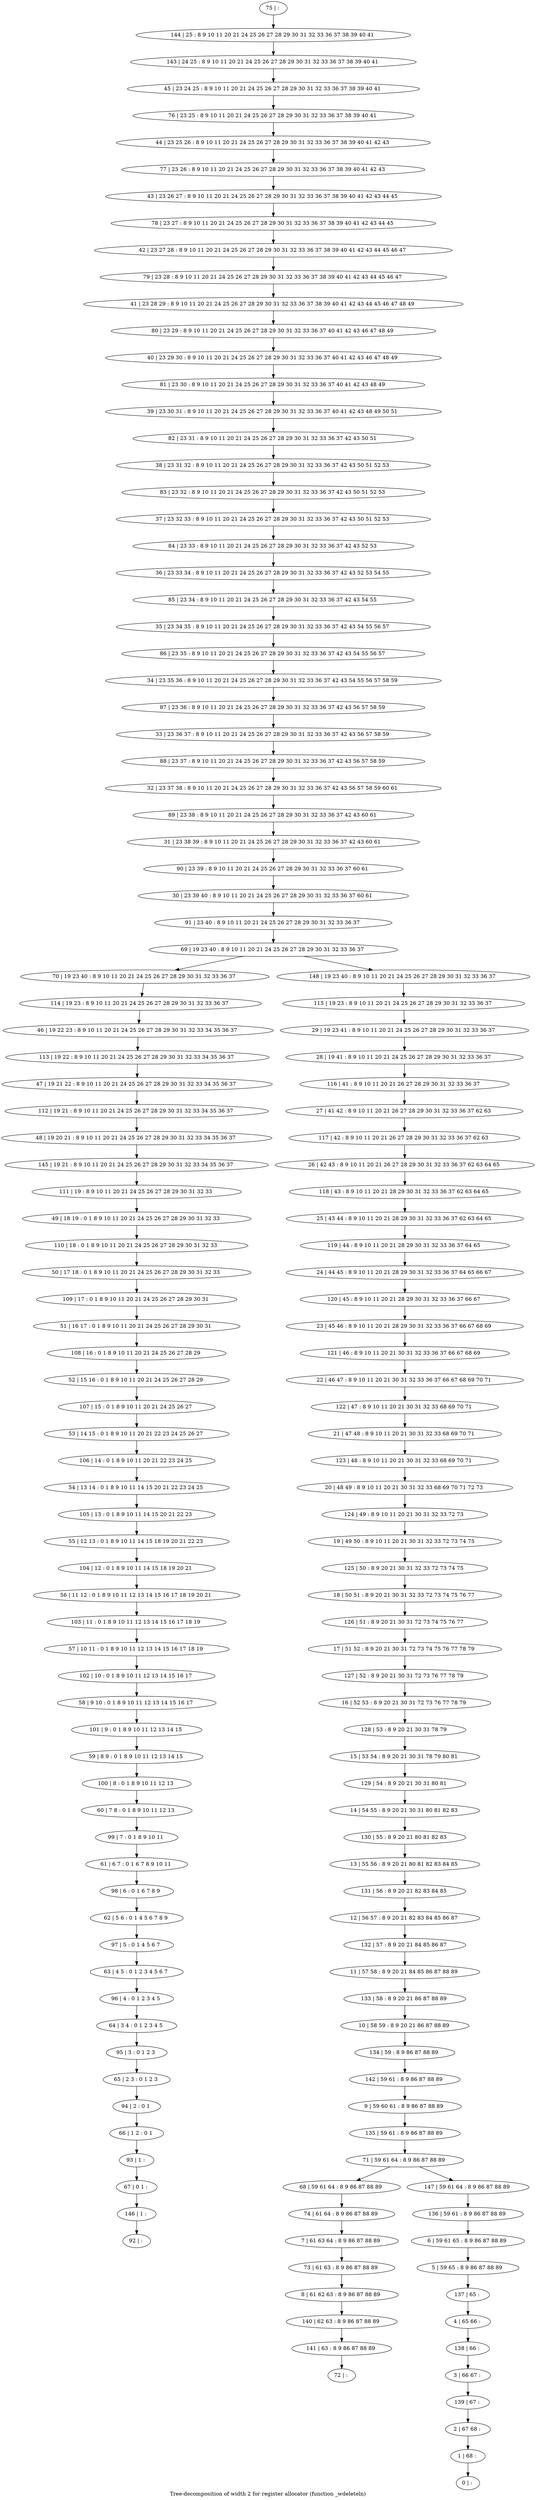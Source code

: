 digraph G {
graph [label="Tree-decomposition of width 2 for register allocator (function _wdeleteln)"]
0[label="0 | : "];
1[label="1 | 68 : "];
2[label="2 | 67 68 : "];
3[label="3 | 66 67 : "];
4[label="4 | 65 66 : "];
5[label="5 | 59 65 : 8 9 86 87 88 89 "];
6[label="6 | 59 61 65 : 8 9 86 87 88 89 "];
7[label="7 | 61 63 64 : 8 9 86 87 88 89 "];
8[label="8 | 61 62 63 : 8 9 86 87 88 89 "];
9[label="9 | 59 60 61 : 8 9 86 87 88 89 "];
10[label="10 | 58 59 : 8 9 20 21 86 87 88 89 "];
11[label="11 | 57 58 : 8 9 20 21 84 85 86 87 88 89 "];
12[label="12 | 56 57 : 8 9 20 21 82 83 84 85 86 87 "];
13[label="13 | 55 56 : 8 9 20 21 80 81 82 83 84 85 "];
14[label="14 | 54 55 : 8 9 20 21 30 31 80 81 82 83 "];
15[label="15 | 53 54 : 8 9 20 21 30 31 78 79 80 81 "];
16[label="16 | 52 53 : 8 9 20 21 30 31 72 73 76 77 78 79 "];
17[label="17 | 51 52 : 8 9 20 21 30 31 72 73 74 75 76 77 78 79 "];
18[label="18 | 50 51 : 8 9 20 21 30 31 32 33 72 73 74 75 76 77 "];
19[label="19 | 49 50 : 8 9 10 11 20 21 30 31 32 33 72 73 74 75 "];
20[label="20 | 48 49 : 8 9 10 11 20 21 30 31 32 33 68 69 70 71 72 73 "];
21[label="21 | 47 48 : 8 9 10 11 20 21 30 31 32 33 68 69 70 71 "];
22[label="22 | 46 47 : 8 9 10 11 20 21 30 31 32 33 36 37 66 67 68 69 70 71 "];
23[label="23 | 45 46 : 8 9 10 11 20 21 28 29 30 31 32 33 36 37 66 67 68 69 "];
24[label="24 | 44 45 : 8 9 10 11 20 21 28 29 30 31 32 33 36 37 64 65 66 67 "];
25[label="25 | 43 44 : 8 9 10 11 20 21 28 29 30 31 32 33 36 37 62 63 64 65 "];
26[label="26 | 42 43 : 8 9 10 11 20 21 26 27 28 29 30 31 32 33 36 37 62 63 64 65 "];
27[label="27 | 41 42 : 8 9 10 11 20 21 26 27 28 29 30 31 32 33 36 37 62 63 "];
28[label="28 | 19 41 : 8 9 10 11 20 21 24 25 26 27 28 29 30 31 32 33 36 37 "];
29[label="29 | 19 23 41 : 8 9 10 11 20 21 24 25 26 27 28 29 30 31 32 33 36 37 "];
30[label="30 | 23 39 40 : 8 9 10 11 20 21 24 25 26 27 28 29 30 31 32 33 36 37 60 61 "];
31[label="31 | 23 38 39 : 8 9 10 11 20 21 24 25 26 27 28 29 30 31 32 33 36 37 42 43 60 61 "];
32[label="32 | 23 37 38 : 8 9 10 11 20 21 24 25 26 27 28 29 30 31 32 33 36 37 42 43 56 57 58 59 60 61 "];
33[label="33 | 23 36 37 : 8 9 10 11 20 21 24 25 26 27 28 29 30 31 32 33 36 37 42 43 56 57 58 59 "];
34[label="34 | 23 35 36 : 8 9 10 11 20 21 24 25 26 27 28 29 30 31 32 33 36 37 42 43 54 55 56 57 58 59 "];
35[label="35 | 23 34 35 : 8 9 10 11 20 21 24 25 26 27 28 29 30 31 32 33 36 37 42 43 54 55 56 57 "];
36[label="36 | 23 33 34 : 8 9 10 11 20 21 24 25 26 27 28 29 30 31 32 33 36 37 42 43 52 53 54 55 "];
37[label="37 | 23 32 33 : 8 9 10 11 20 21 24 25 26 27 28 29 30 31 32 33 36 37 42 43 50 51 52 53 "];
38[label="38 | 23 31 32 : 8 9 10 11 20 21 24 25 26 27 28 29 30 31 32 33 36 37 42 43 50 51 52 53 "];
39[label="39 | 23 30 31 : 8 9 10 11 20 21 24 25 26 27 28 29 30 31 32 33 36 37 40 41 42 43 48 49 50 51 "];
40[label="40 | 23 29 30 : 8 9 10 11 20 21 24 25 26 27 28 29 30 31 32 33 36 37 40 41 42 43 46 47 48 49 "];
41[label="41 | 23 28 29 : 8 9 10 11 20 21 24 25 26 27 28 29 30 31 32 33 36 37 38 39 40 41 42 43 44 45 46 47 48 49 "];
42[label="42 | 23 27 28 : 8 9 10 11 20 21 24 25 26 27 28 29 30 31 32 33 36 37 38 39 40 41 42 43 44 45 46 47 "];
43[label="43 | 23 26 27 : 8 9 10 11 20 21 24 25 26 27 28 29 30 31 32 33 36 37 38 39 40 41 42 43 44 45 "];
44[label="44 | 23 25 26 : 8 9 10 11 20 21 24 25 26 27 28 29 30 31 32 33 36 37 38 39 40 41 42 43 "];
45[label="45 | 23 24 25 : 8 9 10 11 20 21 24 25 26 27 28 29 30 31 32 33 36 37 38 39 40 41 "];
46[label="46 | 19 22 23 : 8 9 10 11 20 21 24 25 26 27 28 29 30 31 32 33 34 35 36 37 "];
47[label="47 | 19 21 22 : 8 9 10 11 20 21 24 25 26 27 28 29 30 31 32 33 34 35 36 37 "];
48[label="48 | 19 20 21 : 8 9 10 11 20 21 24 25 26 27 28 29 30 31 32 33 34 35 36 37 "];
49[label="49 | 18 19 : 0 1 8 9 10 11 20 21 24 25 26 27 28 29 30 31 32 33 "];
50[label="50 | 17 18 : 0 1 8 9 10 11 20 21 24 25 26 27 28 29 30 31 32 33 "];
51[label="51 | 16 17 : 0 1 8 9 10 11 20 21 24 25 26 27 28 29 30 31 "];
52[label="52 | 15 16 : 0 1 8 9 10 11 20 21 24 25 26 27 28 29 "];
53[label="53 | 14 15 : 0 1 8 9 10 11 20 21 22 23 24 25 26 27 "];
54[label="54 | 13 14 : 0 1 8 9 10 11 14 15 20 21 22 23 24 25 "];
55[label="55 | 12 13 : 0 1 8 9 10 11 14 15 18 19 20 21 22 23 "];
56[label="56 | 11 12 : 0 1 8 9 10 11 12 13 14 15 16 17 18 19 20 21 "];
57[label="57 | 10 11 : 0 1 8 9 10 11 12 13 14 15 16 17 18 19 "];
58[label="58 | 9 10 : 0 1 8 9 10 11 12 13 14 15 16 17 "];
59[label="59 | 8 9 : 0 1 8 9 10 11 12 13 14 15 "];
60[label="60 | 7 8 : 0 1 8 9 10 11 12 13 "];
61[label="61 | 6 7 : 0 1 6 7 8 9 10 11 "];
62[label="62 | 5 6 : 0 1 4 5 6 7 8 9 "];
63[label="63 | 4 5 : 0 1 2 3 4 5 6 7 "];
64[label="64 | 3 4 : 0 1 2 3 4 5 "];
65[label="65 | 2 3 : 0 1 2 3 "];
66[label="66 | 1 2 : 0 1 "];
67[label="67 | 0 1 : "];
68[label="68 | 59 61 64 : 8 9 86 87 88 89 "];
69[label="69 | 19 23 40 : 8 9 10 11 20 21 24 25 26 27 28 29 30 31 32 33 36 37 "];
70[label="70 | 19 23 40 : 8 9 10 11 20 21 24 25 26 27 28 29 30 31 32 33 36 37 "];
71[label="71 | 59 61 64 : 8 9 86 87 88 89 "];
72[label="72 | : "];
73[label="73 | 61 63 : 8 9 86 87 88 89 "];
74[label="74 | 61 64 : 8 9 86 87 88 89 "];
75[label="75 | : "];
76[label="76 | 23 25 : 8 9 10 11 20 21 24 25 26 27 28 29 30 31 32 33 36 37 38 39 40 41 "];
77[label="77 | 23 26 : 8 9 10 11 20 21 24 25 26 27 28 29 30 31 32 33 36 37 38 39 40 41 42 43 "];
78[label="78 | 23 27 : 8 9 10 11 20 21 24 25 26 27 28 29 30 31 32 33 36 37 38 39 40 41 42 43 44 45 "];
79[label="79 | 23 28 : 8 9 10 11 20 21 24 25 26 27 28 29 30 31 32 33 36 37 38 39 40 41 42 43 44 45 46 47 "];
80[label="80 | 23 29 : 8 9 10 11 20 21 24 25 26 27 28 29 30 31 32 33 36 37 40 41 42 43 46 47 48 49 "];
81[label="81 | 23 30 : 8 9 10 11 20 21 24 25 26 27 28 29 30 31 32 33 36 37 40 41 42 43 48 49 "];
82[label="82 | 23 31 : 8 9 10 11 20 21 24 25 26 27 28 29 30 31 32 33 36 37 42 43 50 51 "];
83[label="83 | 23 32 : 8 9 10 11 20 21 24 25 26 27 28 29 30 31 32 33 36 37 42 43 50 51 52 53 "];
84[label="84 | 23 33 : 8 9 10 11 20 21 24 25 26 27 28 29 30 31 32 33 36 37 42 43 52 53 "];
85[label="85 | 23 34 : 8 9 10 11 20 21 24 25 26 27 28 29 30 31 32 33 36 37 42 43 54 55 "];
86[label="86 | 23 35 : 8 9 10 11 20 21 24 25 26 27 28 29 30 31 32 33 36 37 42 43 54 55 56 57 "];
87[label="87 | 23 36 : 8 9 10 11 20 21 24 25 26 27 28 29 30 31 32 33 36 37 42 43 56 57 58 59 "];
88[label="88 | 23 37 : 8 9 10 11 20 21 24 25 26 27 28 29 30 31 32 33 36 37 42 43 56 57 58 59 "];
89[label="89 | 23 38 : 8 9 10 11 20 21 24 25 26 27 28 29 30 31 32 33 36 37 42 43 60 61 "];
90[label="90 | 23 39 : 8 9 10 11 20 21 24 25 26 27 28 29 30 31 32 33 36 37 60 61 "];
91[label="91 | 23 40 : 8 9 10 11 20 21 24 25 26 27 28 29 30 31 32 33 36 37 "];
92[label="92 | : "];
93[label="93 | 1 : "];
94[label="94 | 2 : 0 1 "];
95[label="95 | 3 : 0 1 2 3 "];
96[label="96 | 4 : 0 1 2 3 4 5 "];
97[label="97 | 5 : 0 1 4 5 6 7 "];
98[label="98 | 6 : 0 1 6 7 8 9 "];
99[label="99 | 7 : 0 1 8 9 10 11 "];
100[label="100 | 8 : 0 1 8 9 10 11 12 13 "];
101[label="101 | 9 : 0 1 8 9 10 11 12 13 14 15 "];
102[label="102 | 10 : 0 1 8 9 10 11 12 13 14 15 16 17 "];
103[label="103 | 11 : 0 1 8 9 10 11 12 13 14 15 16 17 18 19 "];
104[label="104 | 12 : 0 1 8 9 10 11 14 15 18 19 20 21 "];
105[label="105 | 13 : 0 1 8 9 10 11 14 15 20 21 22 23 "];
106[label="106 | 14 : 0 1 8 9 10 11 20 21 22 23 24 25 "];
107[label="107 | 15 : 0 1 8 9 10 11 20 21 24 25 26 27 "];
108[label="108 | 16 : 0 1 8 9 10 11 20 21 24 25 26 27 28 29 "];
109[label="109 | 17 : 0 1 8 9 10 11 20 21 24 25 26 27 28 29 30 31 "];
110[label="110 | 18 : 0 1 8 9 10 11 20 21 24 25 26 27 28 29 30 31 32 33 "];
111[label="111 | 19 : 8 9 10 11 20 21 24 25 26 27 28 29 30 31 32 33 "];
112[label="112 | 19 21 : 8 9 10 11 20 21 24 25 26 27 28 29 30 31 32 33 34 35 36 37 "];
113[label="113 | 19 22 : 8 9 10 11 20 21 24 25 26 27 28 29 30 31 32 33 34 35 36 37 "];
114[label="114 | 19 23 : 8 9 10 11 20 21 24 25 26 27 28 29 30 31 32 33 36 37 "];
115[label="115 | 19 23 : 8 9 10 11 20 21 24 25 26 27 28 29 30 31 32 33 36 37 "];
116[label="116 | 41 : 8 9 10 11 20 21 26 27 28 29 30 31 32 33 36 37 "];
117[label="117 | 42 : 8 9 10 11 20 21 26 27 28 29 30 31 32 33 36 37 62 63 "];
118[label="118 | 43 : 8 9 10 11 20 21 28 29 30 31 32 33 36 37 62 63 64 65 "];
119[label="119 | 44 : 8 9 10 11 20 21 28 29 30 31 32 33 36 37 64 65 "];
120[label="120 | 45 : 8 9 10 11 20 21 28 29 30 31 32 33 36 37 66 67 "];
121[label="121 | 46 : 8 9 10 11 20 21 30 31 32 33 36 37 66 67 68 69 "];
122[label="122 | 47 : 8 9 10 11 20 21 30 31 32 33 68 69 70 71 "];
123[label="123 | 48 : 8 9 10 11 20 21 30 31 32 33 68 69 70 71 "];
124[label="124 | 49 : 8 9 10 11 20 21 30 31 32 33 72 73 "];
125[label="125 | 50 : 8 9 20 21 30 31 32 33 72 73 74 75 "];
126[label="126 | 51 : 8 9 20 21 30 31 72 73 74 75 76 77 "];
127[label="127 | 52 : 8 9 20 21 30 31 72 73 76 77 78 79 "];
128[label="128 | 53 : 8 9 20 21 30 31 78 79 "];
129[label="129 | 54 : 8 9 20 21 30 31 80 81 "];
130[label="130 | 55 : 8 9 20 21 80 81 82 83 "];
131[label="131 | 56 : 8 9 20 21 82 83 84 85 "];
132[label="132 | 57 : 8 9 20 21 84 85 86 87 "];
133[label="133 | 58 : 8 9 20 21 86 87 88 89 "];
134[label="134 | 59 : 8 9 86 87 88 89 "];
135[label="135 | 59 61 : 8 9 86 87 88 89 "];
136[label="136 | 59 61 : 8 9 86 87 88 89 "];
137[label="137 | 65 : "];
138[label="138 | 66 : "];
139[label="139 | 67 : "];
140[label="140 | 62 63 : 8 9 86 87 88 89 "];
141[label="141 | 63 : 8 9 86 87 88 89 "];
142[label="142 | 59 61 : 8 9 86 87 88 89 "];
143[label="143 | 24 25 : 8 9 10 11 20 21 24 25 26 27 28 29 30 31 32 33 36 37 38 39 40 41 "];
144[label="144 | 25 : 8 9 10 11 20 21 24 25 26 27 28 29 30 31 32 33 36 37 38 39 40 41 "];
145[label="145 | 19 21 : 8 9 10 11 20 21 24 25 26 27 28 29 30 31 32 33 34 35 36 37 "];
146[label="146 | 1 : "];
147[label="147 | 59 61 64 : 8 9 86 87 88 89 "];
148[label="148 | 19 23 40 : 8 9 10 11 20 21 24 25 26 27 28 29 30 31 32 33 36 37 "];
73->8 ;
7->73 ;
74->7 ;
68->74 ;
93->67 ;
66->93 ;
94->66 ;
65->94 ;
95->65 ;
64->95 ;
96->64 ;
63->96 ;
97->63 ;
62->97 ;
98->62 ;
61->98 ;
99->61 ;
60->99 ;
100->60 ;
59->100 ;
101->59 ;
58->101 ;
102->58 ;
57->102 ;
103->57 ;
56->103 ;
104->56 ;
55->104 ;
105->55 ;
54->105 ;
106->54 ;
53->106 ;
107->53 ;
52->107 ;
108->52 ;
51->108 ;
109->51 ;
50->109 ;
110->50 ;
49->110 ;
111->49 ;
112->48 ;
47->112 ;
113->47 ;
46->113 ;
114->46 ;
70->114 ;
8->140 ;
141->72 ;
140->141 ;
145->111 ;
48->145 ;
146->92 ;
67->146 ;
75->144 ;
144->143 ;
143->45 ;
45->76 ;
76->44 ;
44->77 ;
77->43 ;
43->78 ;
78->42 ;
42->79 ;
79->41 ;
41->80 ;
80->40 ;
40->81 ;
81->39 ;
39->82 ;
82->38 ;
38->83 ;
83->37 ;
37->84 ;
84->36 ;
36->85 ;
85->35 ;
35->86 ;
86->34 ;
34->87 ;
87->33 ;
33->88 ;
88->32 ;
32->89 ;
89->31 ;
31->90 ;
90->30 ;
30->91 ;
91->69 ;
115->29 ;
29->28 ;
28->116 ;
116->27 ;
27->117 ;
117->26 ;
26->118 ;
118->25 ;
25->119 ;
119->24 ;
24->120 ;
120->23 ;
23->121 ;
121->22 ;
22->122 ;
122->21 ;
21->123 ;
123->20 ;
20->124 ;
124->19 ;
19->125 ;
125->18 ;
18->126 ;
126->17 ;
17->127 ;
127->16 ;
16->128 ;
128->15 ;
15->129 ;
129->14 ;
14->130 ;
130->13 ;
13->131 ;
131->12 ;
12->132 ;
132->11 ;
11->133 ;
133->10 ;
10->134 ;
134->142 ;
142->9 ;
9->135 ;
135->71 ;
136->6 ;
6->5 ;
5->137 ;
137->4 ;
4->138 ;
138->3 ;
3->139 ;
139->2 ;
2->1 ;
1->0 ;
147->136 ;
148->115 ;
71->68 ;
71->147 ;
69->70 ;
69->148 ;
}
